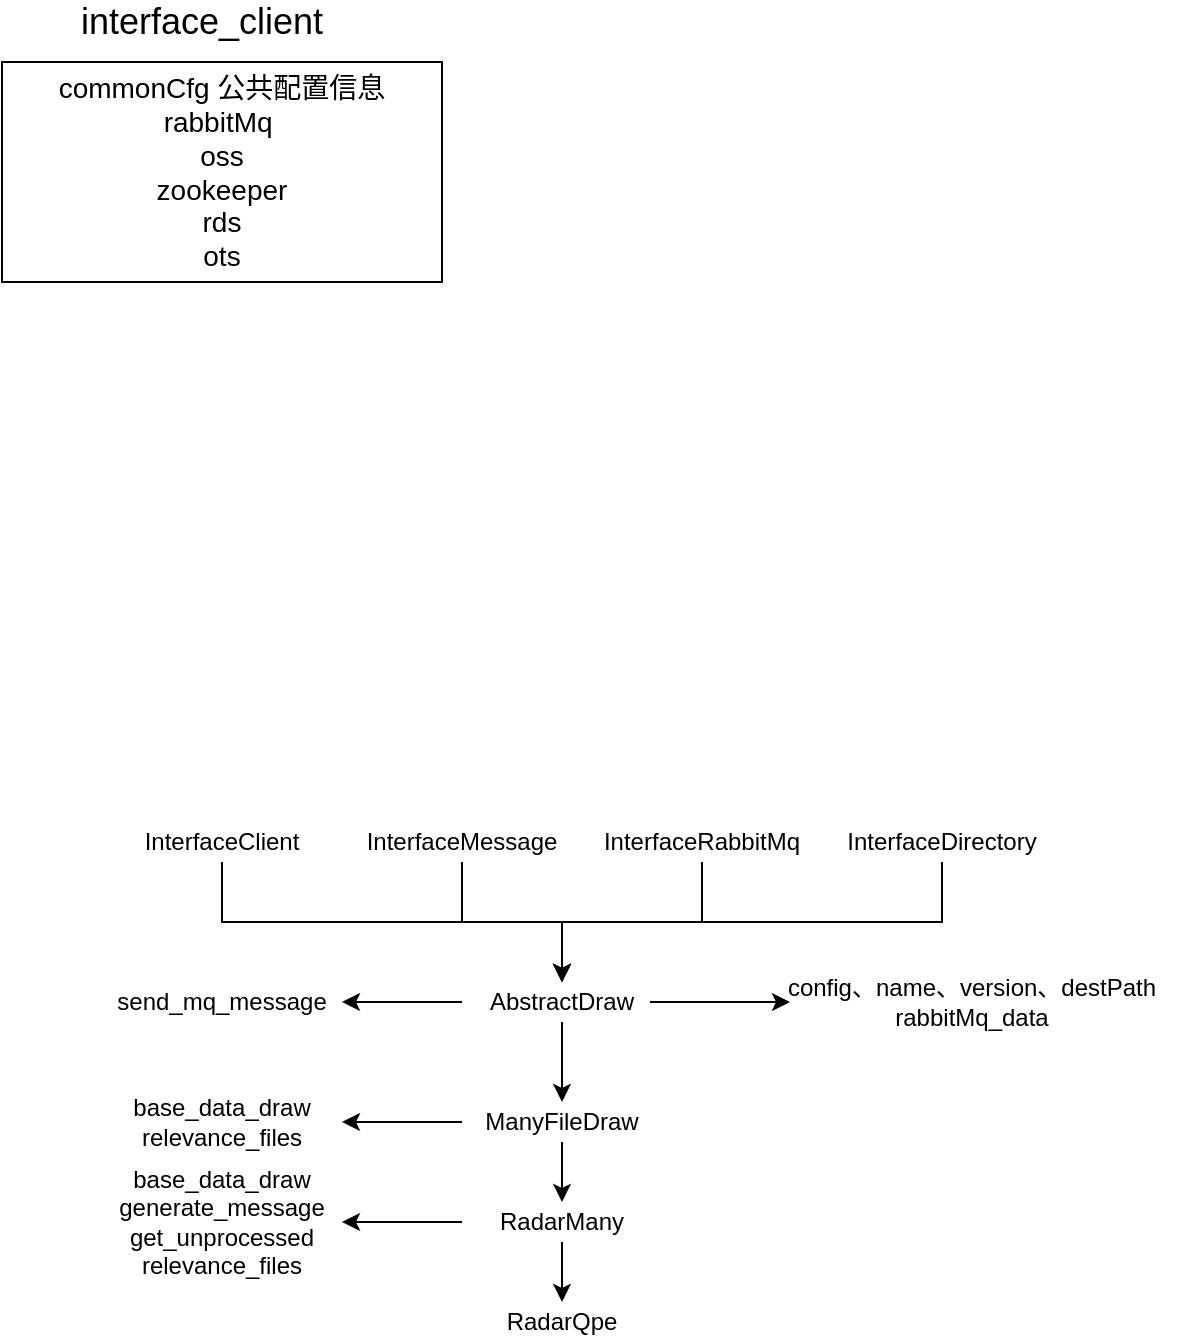 <mxfile version="14.2.7" type="github">
  <diagram id="YBcTHB66ucphWcAoBHSn" name="Page-1">
    <mxGraphModel dx="782" dy="437" grid="1" gridSize="10" guides="1" tooltips="1" connect="1" arrows="1" fold="1" page="1" pageScale="1" pageWidth="827" pageHeight="1169" math="0" shadow="0">
      <root>
        <mxCell id="0" />
        <mxCell id="1" parent="0" />
        <mxCell id="yKjF_z6ax16SVA4f1wrI-1" value="&lt;font style=&quot;font-size: 14px&quot;&gt;commonCfg 公共配置信息&lt;br&gt;rabbitMq&amp;nbsp;&lt;br&gt;oss&lt;br&gt;zookeeper&lt;br&gt;rds&lt;br&gt;ots&lt;/font&gt;" style="rounded=0;whiteSpace=wrap;html=1;" parent="1" vertex="1">
          <mxGeometry x="140" y="40" width="220" height="110" as="geometry" />
        </mxCell>
        <mxCell id="Ohb6vAUweagrgvJwGbF--2" value="&lt;font style=&quot;font-size: 18px&quot;&gt;interface_client&lt;/font&gt;" style="text;html=1;strokeColor=none;fillColor=none;align=center;verticalAlign=middle;whiteSpace=wrap;rounded=0;" parent="1" vertex="1">
          <mxGeometry x="220" y="10" width="40" height="20" as="geometry" />
        </mxCell>
        <mxCell id="Ohb6vAUweagrgvJwGbF--3" value="RadarQpe" style="text;html=1;strokeColor=none;fillColor=none;align=center;verticalAlign=middle;whiteSpace=wrap;rounded=0;" parent="1" vertex="1">
          <mxGeometry x="400" y="660" width="40" height="20" as="geometry" />
        </mxCell>
        <mxCell id="Ohb6vAUweagrgvJwGbF--18" value="" style="edgeStyle=orthogonalEdgeStyle;rounded=0;orthogonalLoop=1;jettySize=auto;html=1;" parent="1" source="Ohb6vAUweagrgvJwGbF--4" target="Ohb6vAUweagrgvJwGbF--3" edge="1">
          <mxGeometry relative="1" as="geometry" />
        </mxCell>
        <mxCell id="Ohb6vAUweagrgvJwGbF--4" value="RadarMany" style="text;html=1;strokeColor=none;fillColor=none;align=center;verticalAlign=middle;whiteSpace=wrap;rounded=0;" parent="1" vertex="1">
          <mxGeometry x="400" y="610" width="40" height="20" as="geometry" />
        </mxCell>
        <mxCell id="Ohb6vAUweagrgvJwGbF--17" value="" style="edgeStyle=orthogonalEdgeStyle;rounded=0;orthogonalLoop=1;jettySize=auto;html=1;" parent="1" source="Ohb6vAUweagrgvJwGbF--5" target="Ohb6vAUweagrgvJwGbF--4" edge="1">
          <mxGeometry relative="1" as="geometry" />
        </mxCell>
        <mxCell id="Ohb6vAUweagrgvJwGbF--24" value="" style="edgeStyle=orthogonalEdgeStyle;rounded=0;orthogonalLoop=1;jettySize=auto;html=1;" parent="1" edge="1">
          <mxGeometry relative="1" as="geometry">
            <mxPoint x="370" y="570" as="sourcePoint" />
            <mxPoint x="310" y="570" as="targetPoint" />
            <Array as="points">
              <mxPoint x="320" y="570" />
              <mxPoint x="320" y="570" />
            </Array>
          </mxGeometry>
        </mxCell>
        <mxCell id="Ohb6vAUweagrgvJwGbF--5" value="ManyFileDraw" style="text;html=1;strokeColor=none;fillColor=none;align=center;verticalAlign=middle;whiteSpace=wrap;rounded=0;" parent="1" vertex="1">
          <mxGeometry x="400" y="560" width="40" height="20" as="geometry" />
        </mxCell>
        <mxCell id="Ohb6vAUweagrgvJwGbF--16" value="" style="edgeStyle=orthogonalEdgeStyle;rounded=0;orthogonalLoop=1;jettySize=auto;html=1;" parent="1" source="Ohb6vAUweagrgvJwGbF--6" target="Ohb6vAUweagrgvJwGbF--5" edge="1">
          <mxGeometry relative="1" as="geometry" />
        </mxCell>
        <mxCell id="Ohb6vAUweagrgvJwGbF--20" value="" style="edgeStyle=orthogonalEdgeStyle;rounded=0;orthogonalLoop=1;jettySize=auto;html=1;" parent="1" edge="1">
          <mxGeometry relative="1" as="geometry">
            <mxPoint x="464" y="510" as="sourcePoint" />
            <mxPoint x="534" y="510" as="targetPoint" />
          </mxGeometry>
        </mxCell>
        <mxCell id="OpzSs5NWgiQ5gsP-qn-d-2" style="edgeStyle=orthogonalEdgeStyle;rounded=0;orthogonalLoop=1;jettySize=auto;html=1;" edge="1" parent="1">
          <mxGeometry relative="1" as="geometry">
            <mxPoint x="310" y="510" as="targetPoint" />
            <mxPoint x="370" y="510" as="sourcePoint" />
          </mxGeometry>
        </mxCell>
        <mxCell id="Ohb6vAUweagrgvJwGbF--6" value="AbstractDraw" style="text;html=1;strokeColor=none;fillColor=none;align=center;verticalAlign=middle;whiteSpace=wrap;rounded=0;" parent="1" vertex="1">
          <mxGeometry x="400" y="500" width="40" height="20" as="geometry" />
        </mxCell>
        <mxCell id="Ohb6vAUweagrgvJwGbF--12" style="edgeStyle=orthogonalEdgeStyle;rounded=0;orthogonalLoop=1;jettySize=auto;html=1;entryX=0.5;entryY=0;entryDx=0;entryDy=0;" parent="1" source="Ohb6vAUweagrgvJwGbF--7" target="Ohb6vAUweagrgvJwGbF--6" edge="1">
          <mxGeometry relative="1" as="geometry">
            <Array as="points">
              <mxPoint x="250" y="470" />
              <mxPoint x="420" y="470" />
            </Array>
          </mxGeometry>
        </mxCell>
        <mxCell id="Ohb6vAUweagrgvJwGbF--7" value="InterfaceClient" style="text;html=1;strokeColor=none;fillColor=none;align=center;verticalAlign=middle;whiteSpace=wrap;rounded=0;" parent="1" vertex="1">
          <mxGeometry x="230" y="420" width="40" height="20" as="geometry" />
        </mxCell>
        <mxCell id="Ohb6vAUweagrgvJwGbF--13" style="edgeStyle=orthogonalEdgeStyle;rounded=0;orthogonalLoop=1;jettySize=auto;html=1;" parent="1" source="Ohb6vAUweagrgvJwGbF--8" edge="1">
          <mxGeometry relative="1" as="geometry">
            <mxPoint x="420" y="500" as="targetPoint" />
            <Array as="points">
              <mxPoint x="370" y="470" />
              <mxPoint x="420" y="470" />
            </Array>
          </mxGeometry>
        </mxCell>
        <mxCell id="Ohb6vAUweagrgvJwGbF--8" value="InterfaceMessage" style="text;html=1;strokeColor=none;fillColor=none;align=center;verticalAlign=middle;whiteSpace=wrap;rounded=0;" parent="1" vertex="1">
          <mxGeometry x="350" y="420" width="40" height="20" as="geometry" />
        </mxCell>
        <mxCell id="Ohb6vAUweagrgvJwGbF--14" style="edgeStyle=orthogonalEdgeStyle;rounded=0;orthogonalLoop=1;jettySize=auto;html=1;entryX=0.5;entryY=0;entryDx=0;entryDy=0;" parent="1" source="Ohb6vAUweagrgvJwGbF--9" target="Ohb6vAUweagrgvJwGbF--6" edge="1">
          <mxGeometry relative="1" as="geometry">
            <Array as="points">
              <mxPoint x="490" y="470" />
              <mxPoint x="420" y="470" />
            </Array>
          </mxGeometry>
        </mxCell>
        <mxCell id="Ohb6vAUweagrgvJwGbF--9" value="InterfaceRabbitMq" style="text;html=1;strokeColor=none;fillColor=none;align=center;verticalAlign=middle;whiteSpace=wrap;rounded=0;" parent="1" vertex="1">
          <mxGeometry x="470" y="420" width="40" height="20" as="geometry" />
        </mxCell>
        <mxCell id="Ohb6vAUweagrgvJwGbF--15" style="edgeStyle=orthogonalEdgeStyle;rounded=0;orthogonalLoop=1;jettySize=auto;html=1;entryX=0.5;entryY=0;entryDx=0;entryDy=0;" parent="1" source="Ohb6vAUweagrgvJwGbF--10" target="Ohb6vAUweagrgvJwGbF--6" edge="1">
          <mxGeometry relative="1" as="geometry">
            <Array as="points">
              <mxPoint x="610" y="470" />
              <mxPoint x="420" y="470" />
            </Array>
          </mxGeometry>
        </mxCell>
        <mxCell id="Ohb6vAUweagrgvJwGbF--10" value="InterfaceDirectory" style="text;html=1;strokeColor=none;fillColor=none;align=center;verticalAlign=middle;whiteSpace=wrap;rounded=0;" parent="1" vertex="1">
          <mxGeometry x="590" y="420" width="40" height="20" as="geometry" />
        </mxCell>
        <mxCell id="Ohb6vAUweagrgvJwGbF--19" value="config、name、version、destPath&lt;br&gt;rabbitMq_data" style="text;html=1;strokeColor=none;fillColor=none;align=center;verticalAlign=middle;whiteSpace=wrap;rounded=0;" parent="1" vertex="1">
          <mxGeometry x="510" y="485" width="230" height="50" as="geometry" />
        </mxCell>
        <mxCell id="Ohb6vAUweagrgvJwGbF--21" value="base_data_draw&lt;br&gt;generate_message&lt;br&gt;get_unprocessed&lt;br&gt;relevance_files" style="text;html=1;strokeColor=none;fillColor=none;align=center;verticalAlign=middle;whiteSpace=wrap;rounded=0;" parent="1" vertex="1">
          <mxGeometry x="175" y="600" width="150" height="40" as="geometry" />
        </mxCell>
        <mxCell id="Ohb6vAUweagrgvJwGbF--22" value="base_data_draw&lt;br&gt;relevance_files" style="text;html=1;strokeColor=none;fillColor=none;align=center;verticalAlign=middle;whiteSpace=wrap;rounded=0;" parent="1" vertex="1">
          <mxGeometry x="230" y="560" width="40" height="20" as="geometry" />
        </mxCell>
        <mxCell id="Ohb6vAUweagrgvJwGbF--25" value="" style="edgeStyle=orthogonalEdgeStyle;rounded=0;orthogonalLoop=1;jettySize=auto;html=1;" parent="1" edge="1">
          <mxGeometry relative="1" as="geometry">
            <mxPoint x="370" y="620" as="sourcePoint" />
            <mxPoint x="310" y="620" as="targetPoint" />
            <Array as="points">
              <mxPoint x="320" y="620" />
              <mxPoint x="320" y="620" />
            </Array>
          </mxGeometry>
        </mxCell>
        <mxCell id="OpzSs5NWgiQ5gsP-qn-d-1" value="send_mq_message" style="text;html=1;strokeColor=none;fillColor=none;align=center;verticalAlign=middle;whiteSpace=wrap;rounded=0;" vertex="1" parent="1">
          <mxGeometry x="230" y="500" width="40" height="20" as="geometry" />
        </mxCell>
      </root>
    </mxGraphModel>
  </diagram>
</mxfile>
